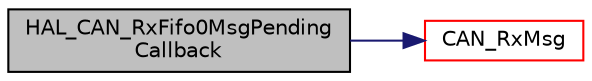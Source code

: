 digraph "HAL_CAN_RxFifo0MsgPendingCallback"
{
  edge [fontname="Helvetica",fontsize="10",labelfontname="Helvetica",labelfontsize="10"];
  node [fontname="Helvetica",fontsize="10",shape=record];
  rankdir="LR";
  Node115 [label="HAL_CAN_RxFifo0MsgPending\lCallback",height=0.2,width=0.4,color="black", fillcolor="grey75", style="filled", fontcolor="black"];
  Node115 -> Node116 [color="midnightblue",fontsize="10",style="solid",fontname="Helvetica"];
  Node116 [label="CAN_RxMsg",height=0.2,width=0.4,color="red", fillcolor="white", style="filled",URL="$can_8c.html#aed2965eef9c6c583dbdbaa8ae268048a",tooltip="Receives CAN messages and stores them either in RxBuffer or in hcan. "];
}
